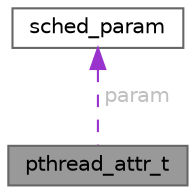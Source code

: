 digraph "pthread_attr_t"
{
 // LATEX_PDF_SIZE
  bgcolor="transparent";
  edge [fontname=Helvetica,fontsize=10,labelfontname=Helvetica,labelfontsize=10];
  node [fontname=Helvetica,fontsize=10,shape=box,height=0.2,width=0.4];
  Node1 [id="Node000001",label="pthread_attr_t",height=0.2,width=0.4,color="gray40", fillcolor="grey60", style="filled", fontcolor="black",tooltip=" "];
  Node2 -> Node1 [id="edge3_Node000001_Node000002",dir="back",color="darkorchid3",style="dashed",tooltip=" ",label=" param",fontcolor="grey" ];
  Node2 [id="Node000002",label="sched_param",height=0.2,width=0.4,color="gray40", fillcolor="white", style="filled",URL="$structsched__param.html",tooltip=" "];
}
